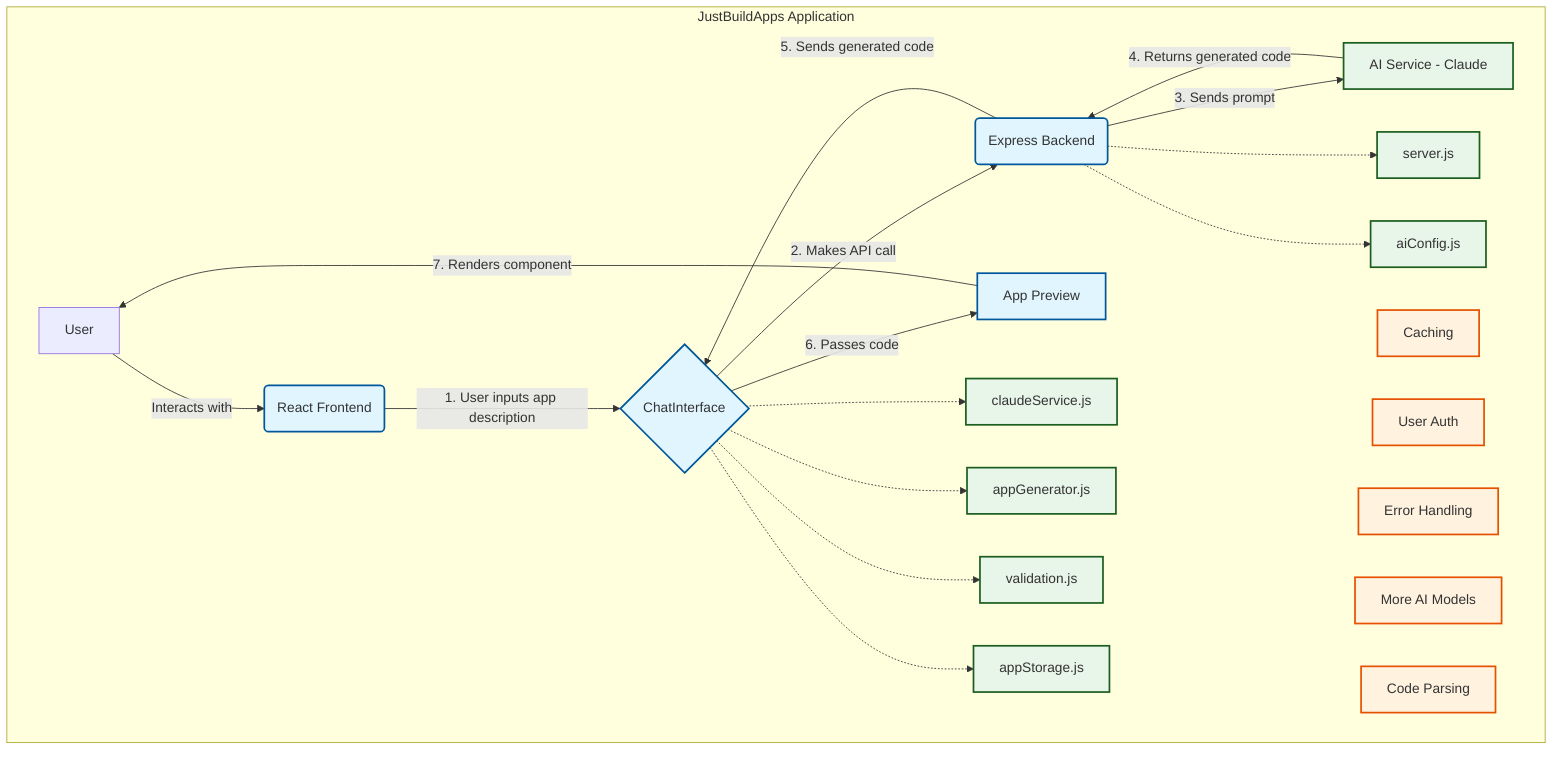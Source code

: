 graph TD
    subgraph JustBuildApps Application
    A[User] -->|Interacts with| B(React Frontend)
    B -->|1. User inputs app description| C{ChatInterface}
    C -->|2. Makes API call| D(Express Backend)
    D -->|3. Sends prompt| E[AI Service - Claude]
    E -->|4. Returns generated code| D
    D -->|5. Sends generated code| C
    C -->|6. Passes code| F[App Preview]
    F -->|7. Renders component| A

    C -.-> G[claudeService.js]
    C -.-> H[appGenerator.js]
    C -.-> I[validation.js]
    C -.-> J[appStorage.js]

    D -.-> K[server.js]
    D -.-> L[aiConfig.js]

    %% Improvement suggestions
    M[Caching]
    N[User Auth]
    O[Error Handling]
    P[More AI Models]
    Q[Code Parsing]
    end

    classDef main fill:#f5f5f5,stroke:#333,stroke-width:2px;
    classDef component fill:#e1f5fe,stroke:#01579b,stroke-width:2px;
    classDef service fill:#e8f5e9,stroke:#1b5e20,stroke-width:2px;
    classDef improvement fill:#fff3e0,stroke:#e65100,stroke-width:2px;

    class JustBuildApps main;
    class B,C,D,F component;
    class E,G,H,I,J,K,L service;
    class M,N,O,P,Q improvement;